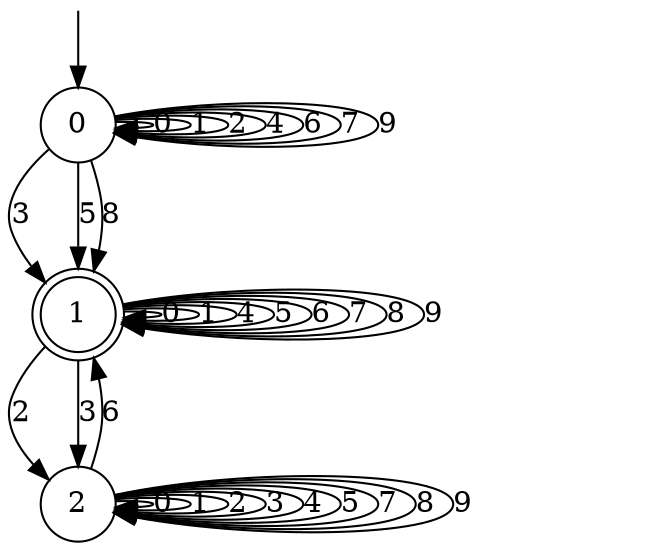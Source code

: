 digraph g {

	s0 [shape="circle" label="0"];
	s1 [shape="doublecircle" label="1"];
	s2 [shape="circle" label="2"];
	s0 -> s0 [label="0"];
	s0 -> s0 [label="1"];
	s0 -> s0 [label="2"];
	s0 -> s1 [label="3"];
	s0 -> s0 [label="4"];
	s0 -> s1 [label="5"];
	s0 -> s0 [label="6"];
	s0 -> s0 [label="7"];
	s0 -> s1 [label="8"];
	s0 -> s0 [label="9"];
	s1 -> s1 [label="0"];
	s1 -> s1 [label="1"];
	s1 -> s2 [label="2"];
	s1 -> s2 [label="3"];
	s1 -> s1 [label="4"];
	s1 -> s1 [label="5"];
	s1 -> s1 [label="6"];
	s1 -> s1 [label="7"];
	s1 -> s1 [label="8"];
	s1 -> s1 [label="9"];
	s2 -> s2 [label="0"];
	s2 -> s2 [label="1"];
	s2 -> s2 [label="2"];
	s2 -> s2 [label="3"];
	s2 -> s2 [label="4"];
	s2 -> s2 [label="5"];
	s2 -> s1 [label="6"];
	s2 -> s2 [label="7"];
	s2 -> s2 [label="8"];
	s2 -> s2 [label="9"];

__start0 [label="" shape="none" width="0" height="0"];
__start0 -> s0;

}
